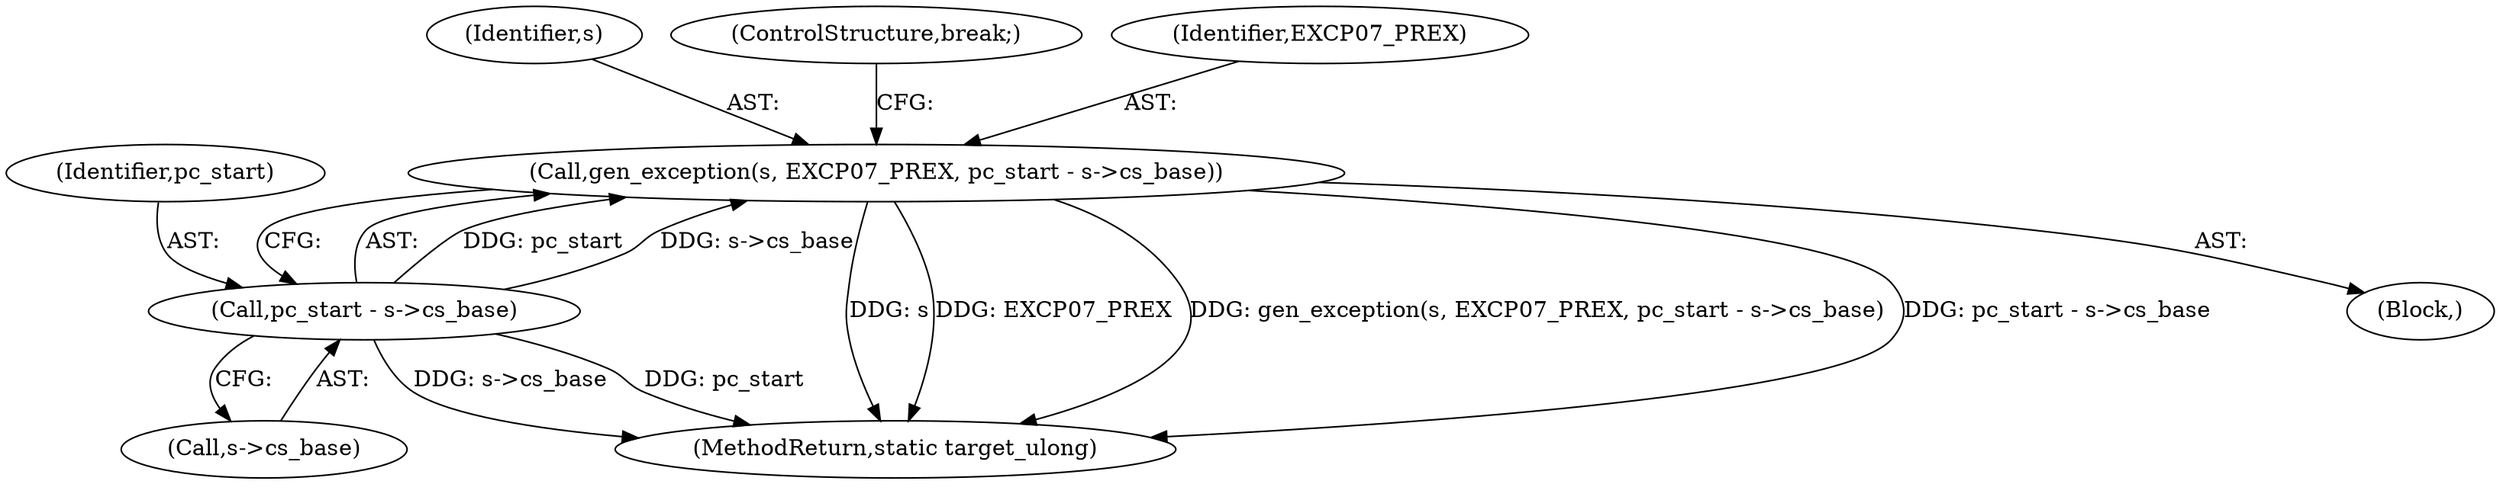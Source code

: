 digraph "0_qemu_30663fd26c0307e414622c7a8607fbc04f92ec14@pointer" {
"1011184" [label="(Call,gen_exception(s, EXCP07_PREX, pc_start - s->cs_base))"];
"1011187" [label="(Call,pc_start - s->cs_base)"];
"1011184" [label="(Call,gen_exception(s, EXCP07_PREX, pc_start - s->cs_base))"];
"1011187" [label="(Call,pc_start - s->cs_base)"];
"1011840" [label="(MethodReturn,static target_ulong)"];
"1011189" [label="(Call,s->cs_base)"];
"1011185" [label="(Identifier,s)"];
"1011188" [label="(Identifier,pc_start)"];
"1011192" [label="(ControlStructure,break;)"];
"1011183" [label="(Block,)"];
"1011186" [label="(Identifier,EXCP07_PREX)"];
"1011184" -> "1011183"  [label="AST: "];
"1011184" -> "1011187"  [label="CFG: "];
"1011185" -> "1011184"  [label="AST: "];
"1011186" -> "1011184"  [label="AST: "];
"1011187" -> "1011184"  [label="AST: "];
"1011192" -> "1011184"  [label="CFG: "];
"1011184" -> "1011840"  [label="DDG: s"];
"1011184" -> "1011840"  [label="DDG: EXCP07_PREX"];
"1011184" -> "1011840"  [label="DDG: gen_exception(s, EXCP07_PREX, pc_start - s->cs_base)"];
"1011184" -> "1011840"  [label="DDG: pc_start - s->cs_base"];
"1011187" -> "1011184"  [label="DDG: pc_start"];
"1011187" -> "1011184"  [label="DDG: s->cs_base"];
"1011187" -> "1011189"  [label="CFG: "];
"1011188" -> "1011187"  [label="AST: "];
"1011189" -> "1011187"  [label="AST: "];
"1011187" -> "1011840"  [label="DDG: s->cs_base"];
"1011187" -> "1011840"  [label="DDG: pc_start"];
}
